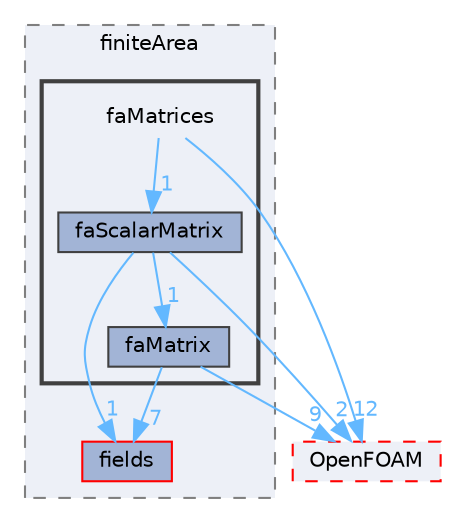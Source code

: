 digraph "src/finiteArea/faMatrices"
{
 // LATEX_PDF_SIZE
  bgcolor="transparent";
  edge [fontname=Helvetica,fontsize=10,labelfontname=Helvetica,labelfontsize=10];
  node [fontname=Helvetica,fontsize=10,shape=box,height=0.2,width=0.4];
  compound=true
  subgraph clusterdir_b69a9eadfe761c231b266ce918b218a5 {
    graph [ bgcolor="#edf0f7", pencolor="grey50", label="finiteArea", fontname=Helvetica,fontsize=10 style="filled,dashed", URL="dir_b69a9eadfe761c231b266ce918b218a5.html",tooltip=""]
  dir_82c77a639fb8894523e0866635d617d1 [label="fields", fillcolor="#a2b4d6", color="red", style="filled", URL="dir_82c77a639fb8894523e0866635d617d1.html",tooltip=""];
  subgraph clusterdir_11fa0d52a0a43d2db65b942bd42d04b1 {
    graph [ bgcolor="#edf0f7", pencolor="grey25", label="", fontname=Helvetica,fontsize=10 style="filled,bold", URL="dir_11fa0d52a0a43d2db65b942bd42d04b1.html",tooltip=""]
    dir_11fa0d52a0a43d2db65b942bd42d04b1 [shape=plaintext, label="faMatrices"];
  dir_a8b85252988bafbae81e433cb67ade88 [label="faMatrix", fillcolor="#a2b4d6", color="grey25", style="filled", URL="dir_a8b85252988bafbae81e433cb67ade88.html",tooltip=""];
  dir_6fd8ef23f05bae98bbaddbc362c2d568 [label="faScalarMatrix", fillcolor="#a2b4d6", color="grey25", style="filled", URL="dir_6fd8ef23f05bae98bbaddbc362c2d568.html",tooltip=""];
  }
  }
  dir_c5473ff19b20e6ec4dfe5c310b3778a8 [label="OpenFOAM", fillcolor="#edf0f7", color="red", style="filled,dashed", URL="dir_c5473ff19b20e6ec4dfe5c310b3778a8.html",tooltip=""];
  dir_11fa0d52a0a43d2db65b942bd42d04b1->dir_6fd8ef23f05bae98bbaddbc362c2d568 [headlabel="1", labeldistance=1.5 headhref="dir_001293_001309.html" href="dir_001293_001309.html" color="steelblue1" fontcolor="steelblue1"];
  dir_11fa0d52a0a43d2db65b942bd42d04b1->dir_c5473ff19b20e6ec4dfe5c310b3778a8 [headlabel="12", labeldistance=1.5 headhref="dir_001293_002695.html" href="dir_001293_002695.html" color="steelblue1" fontcolor="steelblue1"];
  dir_a8b85252988bafbae81e433cb67ade88->dir_82c77a639fb8894523e0866635d617d1 [headlabel="7", labeldistance=1.5 headhref="dir_001294_001330.html" href="dir_001294_001330.html" color="steelblue1" fontcolor="steelblue1"];
  dir_a8b85252988bafbae81e433cb67ade88->dir_c5473ff19b20e6ec4dfe5c310b3778a8 [headlabel="9", labeldistance=1.5 headhref="dir_001294_002695.html" href="dir_001294_002695.html" color="steelblue1" fontcolor="steelblue1"];
  dir_6fd8ef23f05bae98bbaddbc362c2d568->dir_82c77a639fb8894523e0866635d617d1 [headlabel="1", labeldistance=1.5 headhref="dir_001309_001330.html" href="dir_001309_001330.html" color="steelblue1" fontcolor="steelblue1"];
  dir_6fd8ef23f05bae98bbaddbc362c2d568->dir_a8b85252988bafbae81e433cb67ade88 [headlabel="1", labeldistance=1.5 headhref="dir_001309_001294.html" href="dir_001309_001294.html" color="steelblue1" fontcolor="steelblue1"];
  dir_6fd8ef23f05bae98bbaddbc362c2d568->dir_c5473ff19b20e6ec4dfe5c310b3778a8 [headlabel="2", labeldistance=1.5 headhref="dir_001309_002695.html" href="dir_001309_002695.html" color="steelblue1" fontcolor="steelblue1"];
}
